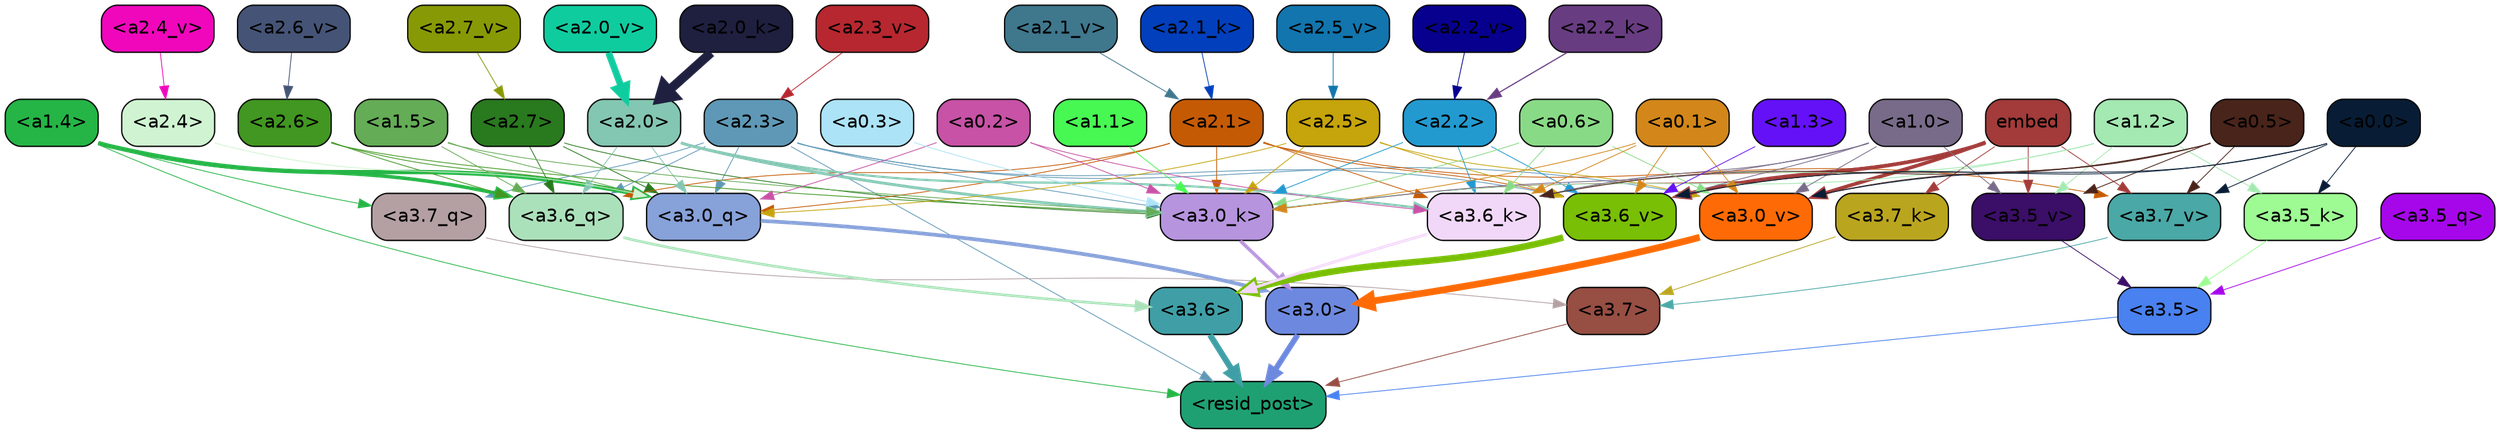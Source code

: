 strict digraph "" {
	graph [bgcolor=transparent,
		layout=dot,
		overlap=false,
		splines=true
	];
	"<a3.7>"	[color=black,
		fillcolor="#974e43",
		fontname=Helvetica,
		shape=box,
		style="filled, rounded"];
	"<resid_post>"	[color=black,
		fillcolor="#1fa073",
		fontname=Helvetica,
		shape=box,
		style="filled, rounded"];
	"<a3.7>" -> "<resid_post>"	[color="#974e43",
		penwidth=0.6239100098609924];
	"<a3.6>"	[color=black,
		fillcolor="#409fa6",
		fontname=Helvetica,
		shape=box,
		style="filled, rounded"];
	"<a3.6>" -> "<resid_post>"	[color="#409fa6",
		penwidth=4.569062113761902];
	"<a3.5>"	[color=black,
		fillcolor="#4981f0",
		fontname=Helvetica,
		shape=box,
		style="filled, rounded"];
	"<a3.5>" -> "<resid_post>"	[color="#4981f0",
		penwidth=0.6];
	"<a3.0>"	[color=black,
		fillcolor="#6d89df",
		fontname=Helvetica,
		shape=box,
		style="filled, rounded"];
	"<a3.0>" -> "<resid_post>"	[color="#6d89df",
		penwidth=4.283544182777405];
	"<a2.3>"	[color=black,
		fillcolor="#5f98b6",
		fontname=Helvetica,
		shape=box,
		style="filled, rounded"];
	"<a2.3>" -> "<resid_post>"	[color="#5f98b6",
		penwidth=0.6];
	"<a3.7_q>"	[color=black,
		fillcolor="#b4a0a3",
		fontname=Helvetica,
		shape=box,
		style="filled, rounded"];
	"<a2.3>" -> "<a3.7_q>"	[color="#5f98b6",
		penwidth=0.6];
	"<a3.6_q>"	[color=black,
		fillcolor="#abe1ba",
		fontname=Helvetica,
		shape=box,
		style="filled, rounded"];
	"<a2.3>" -> "<a3.6_q>"	[color="#5f98b6",
		penwidth=0.6];
	"<a3.0_q>"	[color=black,
		fillcolor="#87a1d9",
		fontname=Helvetica,
		shape=box,
		style="filled, rounded"];
	"<a2.3>" -> "<a3.0_q>"	[color="#5f98b6",
		penwidth=0.6];
	"<a3.0_k>"	[color=black,
		fillcolor="#b794de",
		fontname=Helvetica,
		shape=box,
		style="filled, rounded"];
	"<a2.3>" -> "<a3.0_k>"	[color="#5f98b6",
		penwidth=0.6];
	"<a3.6_v>"	[color=black,
		fillcolor="#79bf05",
		fontname=Helvetica,
		shape=box,
		style="filled, rounded"];
	"<a2.3>" -> "<a3.6_v>"	[color="#5f98b6",
		penwidth=0.6];
	"<a3.0_v>"	[color=black,
		fillcolor="#fe6a05",
		fontname=Helvetica,
		shape=box,
		style="filled, rounded"];
	"<a2.3>" -> "<a3.0_v>"	[color="#5f98b6",
		penwidth=0.6];
	"<a1.4>"	[color=black,
		fillcolor="#25b546",
		fontname=Helvetica,
		shape=box,
		style="filled, rounded"];
	"<a1.4>" -> "<resid_post>"	[color="#25b546",
		penwidth=0.6];
	"<a1.4>" -> "<a3.7_q>"	[color="#25b546",
		penwidth=0.6];
	"<a1.4>" -> "<a3.6_q>"	[color="#25b546",
		penwidth=2.6908124685287476];
	"<a1.4>" -> "<a3.0_q>"	[color="#25b546",
		penwidth=3.32076895236969];
	"<a3.7_q>" -> "<a3.7>"	[color="#b4a0a3",
		penwidth=0.6];
	"<a3.6_q>" -> "<a3.6>"	[color="#abe1ba",
		penwidth=2.03758105635643];
	"<a3.5_q>"	[color=black,
		fillcolor="#a607ea",
		fontname=Helvetica,
		shape=box,
		style="filled, rounded"];
	"<a3.5_q>" -> "<a3.5>"	[color="#a607ea",
		penwidth=0.6];
	"<a3.0_q>" -> "<a3.0>"	[color="#87a1d9",
		penwidth=2.8638100624084473];
	"<a3.7_k>"	[color=black,
		fillcolor="#baa51f",
		fontname=Helvetica,
		shape=box,
		style="filled, rounded"];
	"<a3.7_k>" -> "<a3.7>"	[color="#baa51f",
		penwidth=0.6];
	"<a3.6_k>"	[color=black,
		fillcolor="#f1d8f8",
		fontname=Helvetica,
		shape=box,
		style="filled, rounded"];
	"<a3.6_k>" -> "<a3.6>"	[color="#f1d8f8",
		penwidth=2.174198240041733];
	"<a3.5_k>"	[color=black,
		fillcolor="#9efb93",
		fontname=Helvetica,
		shape=box,
		style="filled, rounded"];
	"<a3.5_k>" -> "<a3.5>"	[color="#9efb93",
		penwidth=0.6];
	"<a3.0_k>" -> "<a3.0>"	[color="#b794de",
		penwidth=2.6274144649505615];
	"<a3.7_v>"	[color=black,
		fillcolor="#4aa8a6",
		fontname=Helvetica,
		shape=box,
		style="filled, rounded"];
	"<a3.7_v>" -> "<a3.7>"	[color="#4aa8a6",
		penwidth=0.6];
	"<a3.6_v>" -> "<a3.6>"	[color="#79bf05",
		penwidth=5.002329230308533];
	"<a3.5_v>"	[color=black,
		fillcolor="#3b0e67",
		fontname=Helvetica,
		shape=box,
		style="filled, rounded"];
	"<a3.5_v>" -> "<a3.5>"	[color="#3b0e67",
		penwidth=0.6];
	"<a3.0_v>" -> "<a3.0>"	[color="#fe6a05",
		penwidth=5.188832879066467];
	"<a2.7>"	[color=black,
		fillcolor="#29791e",
		fontname=Helvetica,
		shape=box,
		style="filled, rounded"];
	"<a2.7>" -> "<a3.6_q>"	[color="#29791e",
		penwidth=0.6];
	"<a2.7>" -> "<a3.0_q>"	[color="#29791e",
		penwidth=0.6];
	"<a2.7>" -> "<a3.0_k>"	[color="#29791e",
		penwidth=0.6];
	"<a2.6>"	[color=black,
		fillcolor="#419721",
		fontname=Helvetica,
		shape=box,
		style="filled, rounded"];
	"<a2.6>" -> "<a3.6_q>"	[color="#419721",
		penwidth=0.6];
	"<a2.6>" -> "<a3.0_q>"	[color="#419721",
		penwidth=0.6];
	"<a2.6>" -> "<a3.0_k>"	[color="#419721",
		penwidth=0.6];
	"<a2.1>"	[color=black,
		fillcolor="#c55a05",
		fontname=Helvetica,
		shape=box,
		style="filled, rounded"];
	"<a2.1>" -> "<a3.6_q>"	[color="#c55a05",
		penwidth=0.6];
	"<a2.1>" -> "<a3.0_q>"	[color="#c55a05",
		penwidth=0.6];
	"<a2.1>" -> "<a3.6_k>"	[color="#c55a05",
		penwidth=0.6];
	"<a2.1>" -> "<a3.0_k>"	[color="#c55a05",
		penwidth=0.6];
	"<a2.1>" -> "<a3.7_v>"	[color="#c55a05",
		penwidth=0.6];
	"<a2.1>" -> "<a3.6_v>"	[color="#c55a05",
		penwidth=0.6];
	"<a2.0>"	[color=black,
		fillcolor="#83c6b2",
		fontname=Helvetica,
		shape=box,
		style="filled, rounded"];
	"<a2.0>" -> "<a3.6_q>"	[color="#83c6b2",
		penwidth=0.6];
	"<a2.0>" -> "<a3.0_q>"	[color="#83c6b2",
		penwidth=0.6];
	"<a2.0>" -> "<a3.6_k>"	[color="#83c6b2",
		penwidth=1.6254686117172241];
	"<a2.0>" -> "<a3.0_k>"	[color="#83c6b2",
		penwidth=2.182972814887762];
	"<a1.5>"	[color=black,
		fillcolor="#64ac56",
		fontname=Helvetica,
		shape=box,
		style="filled, rounded"];
	"<a1.5>" -> "<a3.6_q>"	[color="#64ac56",
		penwidth=0.6];
	"<a1.5>" -> "<a3.0_q>"	[color="#64ac56",
		penwidth=0.6];
	"<a1.5>" -> "<a3.0_k>"	[color="#64ac56",
		penwidth=0.6];
	"<a2.5>"	[color=black,
		fillcolor="#c6a40b",
		fontname=Helvetica,
		shape=box,
		style="filled, rounded"];
	"<a2.5>" -> "<a3.0_q>"	[color="#c6a40b",
		penwidth=0.6];
	"<a2.5>" -> "<a3.0_k>"	[color="#c6a40b",
		penwidth=0.6];
	"<a2.5>" -> "<a3.6_v>"	[color="#c6a40b",
		penwidth=0.6];
	"<a2.5>" -> "<a3.0_v>"	[color="#c6a40b",
		penwidth=0.6];
	"<a2.4>"	[color=black,
		fillcolor="#d0f4d2",
		fontname=Helvetica,
		shape=box,
		style="filled, rounded"];
	"<a2.4>" -> "<a3.0_q>"	[color="#d0f4d2",
		penwidth=0.6];
	"<a0.2>"	[color=black,
		fillcolor="#c752a6",
		fontname=Helvetica,
		shape=box,
		style="filled, rounded"];
	"<a0.2>" -> "<a3.0_q>"	[color="#c752a6",
		penwidth=0.6];
	"<a0.2>" -> "<a3.6_k>"	[color="#c752a6",
		penwidth=0.6];
	"<a0.2>" -> "<a3.0_k>"	[color="#c752a6",
		penwidth=0.6];
	embed	[color=black,
		fillcolor="#a23b39",
		fontname=Helvetica,
		shape=box,
		style="filled, rounded"];
	embed -> "<a3.7_k>"	[color="#a23b39",
		penwidth=0.6];
	embed -> "<a3.6_k>"	[color="#a23b39",
		penwidth=0.6];
	embed -> "<a3.0_k>"	[color="#a23b39",
		penwidth=0.6];
	embed -> "<a3.7_v>"	[color="#a23b39",
		penwidth=0.6];
	embed -> "<a3.6_v>"	[color="#a23b39",
		penwidth=2.809220314025879];
	embed -> "<a3.5_v>"	[color="#a23b39",
		penwidth=0.6];
	embed -> "<a3.0_v>"	[color="#a23b39",
		penwidth=2.754121422767639];
	"<a2.2>"	[color=black,
		fillcolor="#229ad0",
		fontname=Helvetica,
		shape=box,
		style="filled, rounded"];
	"<a2.2>" -> "<a3.6_k>"	[color="#229ad0",
		penwidth=0.6];
	"<a2.2>" -> "<a3.0_k>"	[color="#229ad0",
		penwidth=0.6065438985824585];
	"<a2.2>" -> "<a3.6_v>"	[color="#229ad0",
		penwidth=0.6];
	"<a1.2>"	[color=black,
		fillcolor="#a3e9b1",
		fontname=Helvetica,
		shape=box,
		style="filled, rounded"];
	"<a1.2>" -> "<a3.6_k>"	[color="#a3e9b1",
		penwidth=0.6];
	"<a1.2>" -> "<a3.5_k>"	[color="#a3e9b1",
		penwidth=0.6];
	"<a1.2>" -> "<a3.0_k>"	[color="#a3e9b1",
		penwidth=0.6];
	"<a1.2>" -> "<a3.5_v>"	[color="#a3e9b1",
		penwidth=0.6];
	"<a1.0>"	[color=black,
		fillcolor="#786b89",
		fontname=Helvetica,
		shape=box,
		style="filled, rounded"];
	"<a1.0>" -> "<a3.6_k>"	[color="#786b89",
		penwidth=0.6];
	"<a1.0>" -> "<a3.0_k>"	[color="#786b89",
		penwidth=0.6];
	"<a1.0>" -> "<a3.6_v>"	[color="#786b89",
		penwidth=0.6];
	"<a1.0>" -> "<a3.5_v>"	[color="#786b89",
		penwidth=0.6];
	"<a1.0>" -> "<a3.0_v>"	[color="#786b89",
		penwidth=0.6];
	"<a0.6>"	[color=black,
		fillcolor="#89da86",
		fontname=Helvetica,
		shape=box,
		style="filled, rounded"];
	"<a0.6>" -> "<a3.6_k>"	[color="#89da86",
		penwidth=0.6];
	"<a0.6>" -> "<a3.0_k>"	[color="#89da86",
		penwidth=0.6];
	"<a0.6>" -> "<a3.0_v>"	[color="#89da86",
		penwidth=0.6];
	"<a0.5>"	[color=black,
		fillcolor="#49241b",
		fontname=Helvetica,
		shape=box,
		style="filled, rounded"];
	"<a0.5>" -> "<a3.6_k>"	[color="#49241b",
		penwidth=0.6];
	"<a0.5>" -> "<a3.7_v>"	[color="#49241b",
		penwidth=0.6];
	"<a0.5>" -> "<a3.6_v>"	[color="#49241b",
		penwidth=0.6];
	"<a0.5>" -> "<a3.5_v>"	[color="#49241b",
		penwidth=0.6];
	"<a0.5>" -> "<a3.0_v>"	[color="#49241b",
		penwidth=0.6120390892028809];
	"<a0.1>"	[color=black,
		fillcolor="#d3871a",
		fontname=Helvetica,
		shape=box,
		style="filled, rounded"];
	"<a0.1>" -> "<a3.6_k>"	[color="#d3871a",
		penwidth=0.6];
	"<a0.1>" -> "<a3.0_k>"	[color="#d3871a",
		penwidth=0.6];
	"<a0.1>" -> "<a3.6_v>"	[color="#d3871a",
		penwidth=0.6];
	"<a0.1>" -> "<a3.0_v>"	[color="#d3871a",
		penwidth=0.6];
	"<a0.0>"	[color=black,
		fillcolor="#081d35",
		fontname=Helvetica,
		shape=box,
		style="filled, rounded"];
	"<a0.0>" -> "<a3.5_k>"	[color="#081d35",
		penwidth=0.6];
	"<a0.0>" -> "<a3.7_v>"	[color="#081d35",
		penwidth=0.6];
	"<a0.0>" -> "<a3.6_v>"	[color="#081d35",
		penwidth=0.6];
	"<a0.0>" -> "<a3.0_v>"	[color="#081d35",
		penwidth=0.6];
	"<a1.1>"	[color=black,
		fillcolor="#47f853",
		fontname=Helvetica,
		shape=box,
		style="filled, rounded"];
	"<a1.1>" -> "<a3.0_k>"	[color="#47f853",
		penwidth=0.6];
	"<a0.3>"	[color=black,
		fillcolor="#ace3f6",
		fontname=Helvetica,
		shape=box,
		style="filled, rounded"];
	"<a0.3>" -> "<a3.0_k>"	[color="#ace3f6",
		penwidth=0.6];
	"<a1.3>"	[color=black,
		fillcolor="#6411f7",
		fontname=Helvetica,
		shape=box,
		style="filled, rounded"];
	"<a1.3>" -> "<a3.6_v>"	[color="#6411f7",
		penwidth=0.6];
	"<a2.2_k>"	[color=black,
		fillcolor="#683c81",
		fontname=Helvetica,
		shape=box,
		style="filled, rounded"];
	"<a2.2_k>" -> "<a2.2>"	[color="#683c81",
		penwidth=0.87534499168396];
	"<a2.1_k>"	[color=black,
		fillcolor="#023fbc",
		fontname=Helvetica,
		shape=box,
		style="filled, rounded"];
	"<a2.1_k>" -> "<a2.1>"	[color="#023fbc",
		penwidth=0.6];
	"<a2.0_k>"	[color=black,
		fillcolor="#1f1f3f",
		fontname=Helvetica,
		shape=box,
		style="filled, rounded"];
	"<a2.0_k>" -> "<a2.0>"	[color="#1f1f3f",
		penwidth=7.056803464889526];
	"<a2.7_v>"	[color=black,
		fillcolor="#889906",
		fontname=Helvetica,
		shape=box,
		style="filled, rounded"];
	"<a2.7_v>" -> "<a2.7>"	[color="#889906",
		penwidth=0.6];
	"<a2.6_v>"	[color=black,
		fillcolor="#455476",
		fontname=Helvetica,
		shape=box,
		style="filled, rounded"];
	"<a2.6_v>" -> "<a2.6>"	[color="#455476",
		penwidth=0.6];
	"<a2.5_v>"	[color=black,
		fillcolor="#1275ad",
		fontname=Helvetica,
		shape=box,
		style="filled, rounded"];
	"<a2.5_v>" -> "<a2.5>"	[color="#1275ad",
		penwidth=0.6];
	"<a2.4_v>"	[color=black,
		fillcolor="#f007bc",
		fontname=Helvetica,
		shape=box,
		style="filled, rounded"];
	"<a2.4_v>" -> "<a2.4>"	[color="#f007bc",
		penwidth=0.6];
	"<a2.3_v>"	[color=black,
		fillcolor="#b7272f",
		fontname=Helvetica,
		shape=box,
		style="filled, rounded"];
	"<a2.3_v>" -> "<a2.3>"	[color="#b7272f",
		penwidth=0.6];
	"<a2.2_v>"	[color=black,
		fillcolor="#07008e",
		fontname=Helvetica,
		shape=box,
		style="filled, rounded"];
	"<a2.2_v>" -> "<a2.2>"	[color="#07008e",
		penwidth=0.6];
	"<a2.1_v>"	[color=black,
		fillcolor="#3f778d",
		fontname=Helvetica,
		shape=box,
		style="filled, rounded"];
	"<a2.1_v>" -> "<a2.1>"	[color="#3f778d",
		penwidth=0.6];
	"<a2.0_v>"	[color=black,
		fillcolor="#0fcc9f",
		fontname=Helvetica,
		shape=box,
		style="filled, rounded"];
	"<a2.0_v>" -> "<a2.0>"	[color="#0fcc9f",
		penwidth=5.12138295173645];
}
